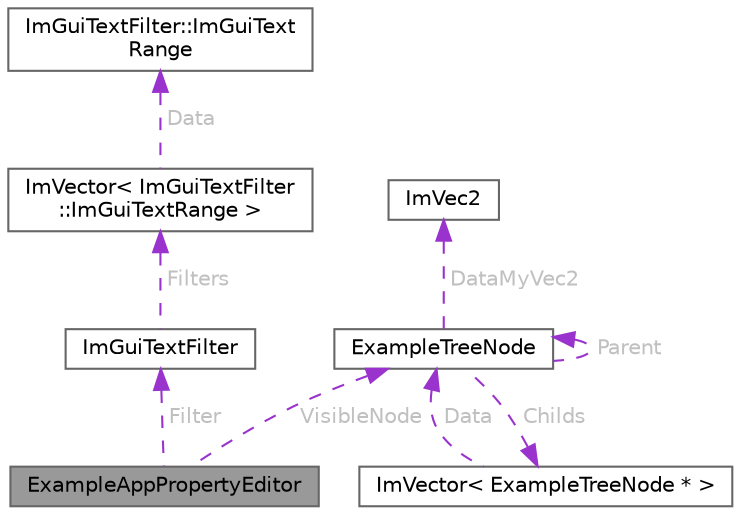 digraph "ExampleAppPropertyEditor"
{
 // LATEX_PDF_SIZE
  bgcolor="transparent";
  edge [fontname=Helvetica,fontsize=10,labelfontname=Helvetica,labelfontsize=10];
  node [fontname=Helvetica,fontsize=10,shape=box,height=0.2,width=0.4];
  Node1 [id="Node000001",label="ExampleAppPropertyEditor",height=0.2,width=0.4,color="gray40", fillcolor="grey60", style="filled", fontcolor="black",tooltip=" "];
  Node2 -> Node1 [id="edge1_Node000001_Node000002",dir="back",color="darkorchid3",style="dashed",tooltip=" ",label=" Filter",fontcolor="grey" ];
  Node2 [id="Node000002",label="ImGuiTextFilter",height=0.2,width=0.4,color="gray40", fillcolor="white", style="filled",URL="$struct_im_gui_text_filter.html",tooltip=" "];
  Node3 -> Node2 [id="edge2_Node000002_Node000003",dir="back",color="darkorchid3",style="dashed",tooltip=" ",label=" Filters",fontcolor="grey" ];
  Node3 [id="Node000003",label="ImVector\< ImGuiTextFilter\l::ImGuiTextRange \>",height=0.2,width=0.4,color="gray40", fillcolor="white", style="filled",URL="$struct_im_vector.html",tooltip=" "];
  Node4 -> Node3 [id="edge3_Node000003_Node000004",dir="back",color="darkorchid3",style="dashed",tooltip=" ",label=" Data",fontcolor="grey" ];
  Node4 [id="Node000004",label="ImGuiTextFilter::ImGuiText\lRange",height=0.2,width=0.4,color="gray40", fillcolor="white", style="filled",URL="$struct_im_gui_text_filter_1_1_im_gui_text_range.html",tooltip=" "];
  Node5 -> Node1 [id="edge4_Node000001_Node000005",dir="back",color="darkorchid3",style="dashed",tooltip=" ",label=" VisibleNode",fontcolor="grey" ];
  Node5 [id="Node000005",label="ExampleTreeNode",height=0.2,width=0.4,color="gray40", fillcolor="white", style="filled",URL="$struct_example_tree_node.html",tooltip=" "];
  Node5 -> Node5 [id="edge5_Node000005_Node000005",dir="back",color="darkorchid3",style="dashed",tooltip=" ",label=" Parent",fontcolor="grey" ];
  Node6 -> Node5 [id="edge6_Node000005_Node000006",dir="back",color="darkorchid3",style="dashed",tooltip=" ",label=" Childs",fontcolor="grey" ];
  Node6 [id="Node000006",label="ImVector\< ExampleTreeNode * \>",height=0.2,width=0.4,color="gray40", fillcolor="white", style="filled",URL="$struct_im_vector.html",tooltip=" "];
  Node5 -> Node6 [id="edge7_Node000006_Node000005",dir="back",color="darkorchid3",style="dashed",tooltip=" ",label=" Data",fontcolor="grey" ];
  Node7 -> Node5 [id="edge8_Node000005_Node000007",dir="back",color="darkorchid3",style="dashed",tooltip=" ",label=" DataMyVec2",fontcolor="grey" ];
  Node7 [id="Node000007",label="ImVec2",height=0.2,width=0.4,color="gray40", fillcolor="white", style="filled",URL="$struct_im_vec2.html",tooltip=" "];
}
